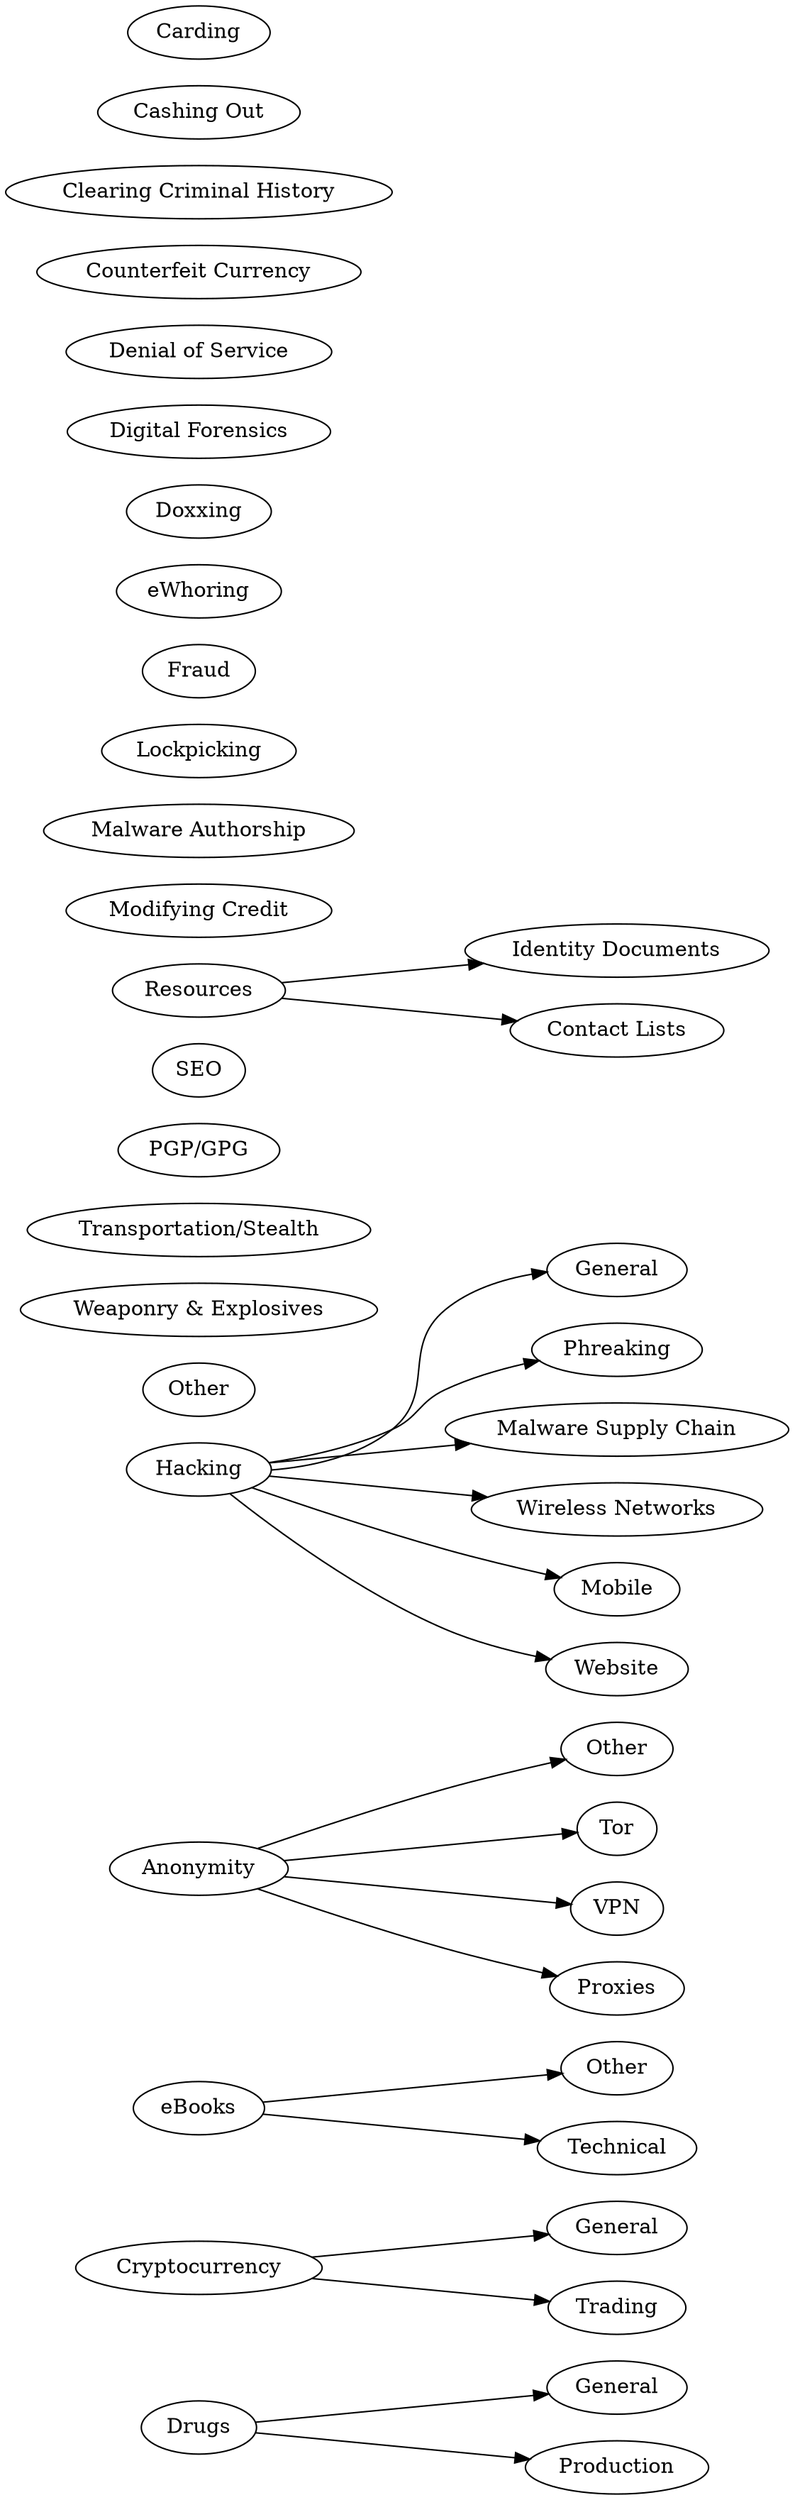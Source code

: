 digraph g{
  rankdir=LR;

1 [label="General"];
2 [label="General"];
3 [label="Other"];
4 [label="Other"];
5 [label="General"];

"Other"
"Weaponry & Explosives"
"Transportation/Stealth"
"PGP/GPG"
"SEO"
"Resources" -> "Identity Documents"
"Resources" -> "Contact Lists"
"Modifying Credit"
"Malware Authorship"
"Lockpicking"
"Hacking" -> "Phreaking"
"Hacking" -> "Malware Supply Chain"
"Hacking" -> "Wireless Networks"
"Hacking" -> "Mobile"
"Hacking" -> "Website"
"Hacking" -> 5
"Fraud"
"eWhoring"
"eBooks" -> "Technical"
"eBooks" -> 3
"Drugs" -> 1
"Drugs" -> "Production"
"Doxxing"
"Digital Forensics"
"Denial of Service"
"Cryptocurrency" -> 2
"Cryptocurrency" -> "Trading" 
"Counterfeit Currency"
"Clearing Criminal History"
"Cashing Out"
"Carding"
  "Anonymity" -> 4
  "Anonymity" -> "Tor" 
"Anonymity" -> "VPN" 
"Anonymity" -> "Proxies" 
}
